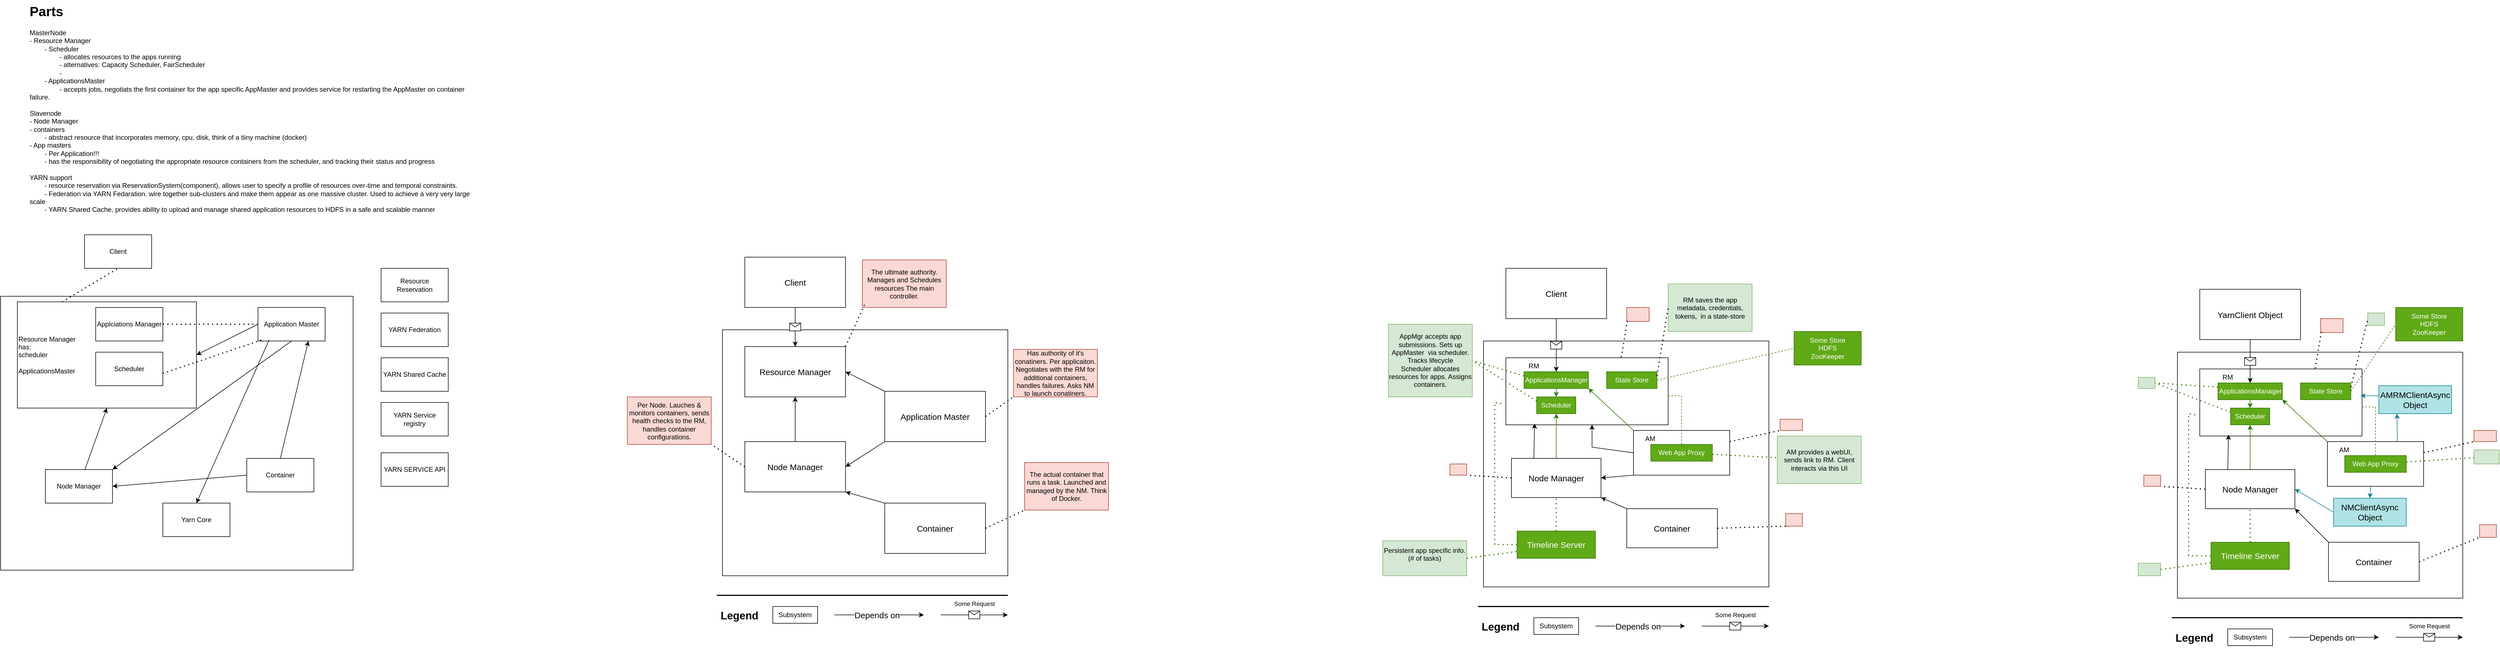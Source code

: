 <mxfile version="28.2.5">
  <diagram name="Page-1" id="G8NYhc_L8yMbjAHVzwG-">
    <mxGraphModel dx="1317" dy="720" grid="1" gridSize="10" guides="1" tooltips="1" connect="1" arrows="1" fold="1" page="1" pageScale="1" pageWidth="850" pageHeight="1100" math="0" shadow="0">
      <root>
        <mxCell id="0" />
        <mxCell id="1" parent="0" />
        <mxCell id="2d2gMoqNS-ZqPiem65WK-15" value="" style="rounded=0;whiteSpace=wrap;html=1;" parent="1" vertex="1">
          <mxGeometry x="20" y="530" width="630" height="490" as="geometry" />
        </mxCell>
        <mxCell id="2d2gMoqNS-ZqPiem65WK-1" value="&lt;h1 style=&quot;margin-top: 0px;&quot;&gt;Parts&lt;/h1&gt;&lt;div&gt;MasterNode&lt;/div&gt;&lt;div&gt;- Resource Manager&lt;/div&gt;&lt;div&gt;&lt;span style=&quot;white-space: pre;&quot;&gt;&#x9;&lt;/span&gt;- Scheduler&lt;br&gt;&lt;/div&gt;&lt;div&gt;&lt;span style=&quot;white-space: pre;&quot;&gt;&#x9;&lt;/span&gt;&lt;span style=&quot;white-space: pre;&quot;&gt;&#x9;&lt;/span&gt;- allocates resources to the apps running&lt;br&gt;&lt;/div&gt;&lt;div&gt;&lt;span style=&quot;white-space: pre;&quot;&gt;&#x9;&lt;/span&gt;&lt;span style=&quot;white-space: pre;&quot;&gt;&#x9;&lt;/span&gt;- alternatives: Capacity Scheduler, FairScheduler&lt;br&gt;&lt;/div&gt;&lt;div&gt;&lt;span style=&quot;white-space: pre;&quot;&gt;&#x9;&lt;/span&gt;&lt;span style=&quot;white-space: pre;&quot;&gt;&#x9;&lt;/span&gt;-&amp;nbsp;&lt;br&gt;&lt;/div&gt;&lt;div&gt;&lt;span style=&quot;white-space: pre;&quot;&gt;&#x9;&lt;/span&gt;- ApplicationsMaster&lt;br&gt;&lt;/div&gt;&lt;div&gt;&lt;span style=&quot;white-space: pre;&quot;&gt;&#x9;&lt;/span&gt;&lt;span style=&quot;white-space: pre;&quot;&gt;&#x9;&lt;/span&gt;- accepts jobs, negotiats the first container for the app specific AppMaster and provides service for restarting the AppMaster on container failure.&lt;br&gt;&lt;/div&gt;&lt;div&gt;&lt;br&gt;&lt;/div&gt;&lt;div&gt;Slavenode&lt;/div&gt;&lt;div&gt;- Node Manager&lt;/div&gt;&lt;div&gt;- containers&lt;/div&gt;&lt;div&gt;&lt;span style=&quot;white-space: pre;&quot;&gt;&#x9;&lt;/span&gt;- abstract resource that incorporates memory, cpu, disk, think of a tiiny machine (docker)&lt;br&gt;&lt;/div&gt;&lt;div&gt;- App masters&lt;/div&gt;&lt;div&gt;&lt;span style=&quot;white-space: pre;&quot;&gt;&#x9;&lt;/span&gt;- Per Application!!!&lt;br&gt;&lt;/div&gt;&lt;div&gt;&lt;span style=&quot;white-space: pre;&quot;&gt;&#x9;&lt;/span&gt;- has the responsibility of negotiating the appropriate resource containers from the scheduler, and tracking their status and progress&lt;br&gt;&lt;/div&gt;&lt;div&gt;&lt;br&gt;&lt;/div&gt;&lt;div&gt;YARN support&lt;/div&gt;&lt;div&gt;&lt;span style=&quot;white-space: pre;&quot;&gt;&#x9;&lt;/span&gt;- resource reservation via ReservationSystem(component), allows user to specify a profile of resources over-time and temporal constraints.&lt;br&gt;&lt;/div&gt;&lt;div&gt;&lt;span style=&quot;white-space: pre;&quot;&gt;&#x9;&lt;/span&gt;- Federation via YARN Fedaration. wire together sub-clusters and make them appear as one massive cluster. Used to achieve a very very large scale&lt;/div&gt;&lt;div&gt;&lt;span style=&quot;white-space: pre;&quot;&gt;&#x9;&lt;/span&gt;- YARN Shared Cache, provides ability to upload and manage shared application resources to HDFS in a safe and scalable manner&lt;br&gt;&lt;/div&gt;" style="text;html=1;whiteSpace=wrap;overflow=hidden;rounded=0;" parent="1" vertex="1">
          <mxGeometry x="70" width="790" height="440" as="geometry" />
        </mxCell>
        <mxCell id="2d2gMoqNS-ZqPiem65WK-2" value="Resource Manager&lt;br&gt;has:&lt;br&gt;scheduler&lt;br&gt;&lt;br&gt;ApplicationsMaster" style="rounded=0;whiteSpace=wrap;html=1;convertToSvg=0;labelPosition=center;verticalLabelPosition=middle;align=left;verticalAlign=middle;" parent="1" vertex="1">
          <mxGeometry x="50" y="540" width="320" height="190" as="geometry" />
        </mxCell>
        <mxCell id="2d2gMoqNS-ZqPiem65WK-3" value="Application Master" style="rounded=0;whiteSpace=wrap;html=1;" parent="1" vertex="1">
          <mxGeometry x="480" y="550" width="120" height="60" as="geometry" />
        </mxCell>
        <mxCell id="2d2gMoqNS-ZqPiem65WK-4" value="Container" style="rounded=0;whiteSpace=wrap;html=1;" parent="1" vertex="1">
          <mxGeometry x="460" y="820" width="120" height="60" as="geometry" />
        </mxCell>
        <mxCell id="2d2gMoqNS-ZqPiem65WK-5" value="Node Manager" style="rounded=0;whiteSpace=wrap;html=1;" parent="1" vertex="1">
          <mxGeometry x="100" y="840" width="120" height="60" as="geometry" />
        </mxCell>
        <mxCell id="2d2gMoqNS-ZqPiem65WK-6" value="" style="endArrow=classic;html=1;rounded=0;entryX=1;entryY=0.5;entryDx=0;entryDy=0;exitX=0;exitY=0.5;exitDx=0;exitDy=0;" parent="1" source="2d2gMoqNS-ZqPiem65WK-3" target="2d2gMoqNS-ZqPiem65WK-2" edge="1">
          <mxGeometry width="50" height="50" relative="1" as="geometry">
            <mxPoint x="270" y="1010" as="sourcePoint" />
            <mxPoint x="320" y="960" as="targetPoint" />
          </mxGeometry>
        </mxCell>
        <mxCell id="2d2gMoqNS-ZqPiem65WK-7" value="" style="endArrow=classic;html=1;rounded=0;exitX=0.5;exitY=0;exitDx=0;exitDy=0;entryX=0.75;entryY=1;entryDx=0;entryDy=0;" parent="1" source="2d2gMoqNS-ZqPiem65WK-4" target="2d2gMoqNS-ZqPiem65WK-3" edge="1">
          <mxGeometry width="50" height="50" relative="1" as="geometry">
            <mxPoint x="530" y="1010" as="sourcePoint" />
            <mxPoint x="530" y="630" as="targetPoint" />
          </mxGeometry>
        </mxCell>
        <mxCell id="2d2gMoqNS-ZqPiem65WK-8" value="" style="endArrow=classic;html=1;rounded=0;entryX=0.5;entryY=1;entryDx=0;entryDy=0;" parent="1" source="2d2gMoqNS-ZqPiem65WK-5" target="2d2gMoqNS-ZqPiem65WK-2" edge="1">
          <mxGeometry width="50" height="50" relative="1" as="geometry">
            <mxPoint x="160" y="1120" as="sourcePoint" />
            <mxPoint x="210" y="1070" as="targetPoint" />
          </mxGeometry>
        </mxCell>
        <mxCell id="2d2gMoqNS-ZqPiem65WK-9" value="" style="endArrow=classic;html=1;rounded=0;entryX=1;entryY=0.5;entryDx=0;entryDy=0;exitX=0;exitY=0.5;exitDx=0;exitDy=0;" parent="1" source="2d2gMoqNS-ZqPiem65WK-4" target="2d2gMoqNS-ZqPiem65WK-5" edge="1">
          <mxGeometry width="50" height="50" relative="1" as="geometry">
            <mxPoint x="560" y="1060" as="sourcePoint" />
            <mxPoint x="610" y="1010" as="targetPoint" />
          </mxGeometry>
        </mxCell>
        <mxCell id="2d2gMoqNS-ZqPiem65WK-10" value="" style="endArrow=classic;html=1;rounded=0;exitX=0.5;exitY=1;exitDx=0;exitDy=0;entryX=1;entryY=0;entryDx=0;entryDy=0;" parent="1" source="2d2gMoqNS-ZqPiem65WK-3" target="2d2gMoqNS-ZqPiem65WK-5" edge="1">
          <mxGeometry width="50" height="50" relative="1" as="geometry">
            <mxPoint x="400" y="1040" as="sourcePoint" />
            <mxPoint x="450" y="990" as="targetPoint" />
          </mxGeometry>
        </mxCell>
        <mxCell id="2d2gMoqNS-ZqPiem65WK-11" value="Client" style="rounded=0;whiteSpace=wrap;html=1;" parent="1" vertex="1">
          <mxGeometry x="170" y="420" width="120" height="60" as="geometry" />
        </mxCell>
        <mxCell id="2d2gMoqNS-ZqPiem65WK-14" value="" style="endArrow=none;dashed=1;html=1;dashPattern=1 3;strokeWidth=2;rounded=0;entryX=0.5;entryY=1;entryDx=0;entryDy=0;exitX=0.25;exitY=0;exitDx=0;exitDy=0;" parent="1" source="2d2gMoqNS-ZqPiem65WK-2" target="2d2gMoqNS-ZqPiem65WK-11" edge="1">
          <mxGeometry width="50" height="50" relative="1" as="geometry">
            <mxPoint x="400" y="550" as="sourcePoint" />
            <mxPoint x="450" y="500" as="targetPoint" />
          </mxGeometry>
        </mxCell>
        <mxCell id="2d2gMoqNS-ZqPiem65WK-17" value="Resource Reservation" style="rounded=0;whiteSpace=wrap;html=1;" parent="1" vertex="1">
          <mxGeometry x="700" y="480" width="120" height="60" as="geometry" />
        </mxCell>
        <mxCell id="2d2gMoqNS-ZqPiem65WK-18" value="YARN Federation" style="rounded=0;whiteSpace=wrap;html=1;" parent="1" vertex="1">
          <mxGeometry x="700" y="560" width="120" height="60" as="geometry" />
        </mxCell>
        <mxCell id="2d2gMoqNS-ZqPiem65WK-19" value="YARN Shared Cache" style="rounded=0;whiteSpace=wrap;html=1;" parent="1" vertex="1">
          <mxGeometry x="700" y="640" width="120" height="60" as="geometry" />
        </mxCell>
        <mxCell id="2d2gMoqNS-ZqPiem65WK-20" value="Applciations Manager" style="rounded=0;whiteSpace=wrap;html=1;" parent="1" vertex="1">
          <mxGeometry x="190" y="550" width="120" height="60" as="geometry" />
        </mxCell>
        <mxCell id="2d2gMoqNS-ZqPiem65WK-21" value="" style="endArrow=none;dashed=1;html=1;dashPattern=1 3;strokeWidth=2;rounded=0;exitX=1;exitY=0.5;exitDx=0;exitDy=0;" parent="1" source="2d2gMoqNS-ZqPiem65WK-20" edge="1">
          <mxGeometry width="50" height="50" relative="1" as="geometry">
            <mxPoint x="380" y="620" as="sourcePoint" />
            <mxPoint x="480" y="580" as="targetPoint" />
          </mxGeometry>
        </mxCell>
        <mxCell id="2d2gMoqNS-ZqPiem65WK-22" value="Scheduler" style="rounded=0;whiteSpace=wrap;html=1;" parent="1" vertex="1">
          <mxGeometry x="190" y="630" width="120" height="60" as="geometry" />
        </mxCell>
        <mxCell id="2d2gMoqNS-ZqPiem65WK-23" value="" style="endArrow=none;dashed=1;html=1;dashPattern=1 3;strokeWidth=2;rounded=0;exitX=0.999;exitY=0.633;exitDx=0;exitDy=0;exitPerimeter=0;entryX=0.06;entryY=0.967;entryDx=0;entryDy=0;entryPerimeter=0;" parent="1" source="2d2gMoqNS-ZqPiem65WK-22" target="2d2gMoqNS-ZqPiem65WK-3" edge="1">
          <mxGeometry width="50" height="50" relative="1" as="geometry">
            <mxPoint x="400" y="680" as="sourcePoint" />
            <mxPoint x="570" y="680" as="targetPoint" />
          </mxGeometry>
        </mxCell>
        <mxCell id="2d2gMoqNS-ZqPiem65WK-24" value="Yarn Core" style="rounded=0;whiteSpace=wrap;html=1;" parent="1" vertex="1">
          <mxGeometry x="310" y="900" width="120" height="60" as="geometry" />
        </mxCell>
        <mxCell id="2d2gMoqNS-ZqPiem65WK-25" value="" style="endArrow=classic;html=1;rounded=0;exitX=0.166;exitY=0.967;exitDx=0;exitDy=0;exitPerimeter=0;entryX=0.5;entryY=0;entryDx=0;entryDy=0;" parent="1" source="2d2gMoqNS-ZqPiem65WK-3" target="2d2gMoqNS-ZqPiem65WK-24" edge="1">
          <mxGeometry width="50" height="50" relative="1" as="geometry">
            <mxPoint x="480" y="660" as="sourcePoint" />
            <mxPoint x="450" y="790" as="targetPoint" />
          </mxGeometry>
        </mxCell>
        <mxCell id="2d2gMoqNS-ZqPiem65WK-26" value="YARN Service registry" style="rounded=0;whiteSpace=wrap;html=1;" parent="1" vertex="1">
          <mxGeometry x="700" y="720" width="120" height="60" as="geometry" />
        </mxCell>
        <mxCell id="2d2gMoqNS-ZqPiem65WK-27" value="YARN SERVICE API" style="rounded=0;whiteSpace=wrap;html=1;" parent="1" vertex="1">
          <mxGeometry x="700" y="810" width="120" height="60" as="geometry" />
        </mxCell>
        <mxCell id="roeTtBz35SPDsCf-vEHS-1" value="" style="rounded=0;whiteSpace=wrap;html=1;" parent="1" vertex="1">
          <mxGeometry x="1310" y="590" width="510" height="440" as="geometry" />
        </mxCell>
        <mxCell id="roeTtBz35SPDsCf-vEHS-2" value="&lt;font style=&quot;font-size: 15px;&quot;&gt;Resource Manager&lt;/font&gt;" style="rounded=0;whiteSpace=wrap;html=1;" parent="1" vertex="1">
          <mxGeometry x="1350" y="620" width="180" height="90" as="geometry" />
        </mxCell>
        <mxCell id="roeTtBz35SPDsCf-vEHS-3" value="&lt;span style=&quot;font-size: 15px;&quot;&gt;Application Master&lt;/span&gt;" style="rounded=0;whiteSpace=wrap;html=1;" parent="1" vertex="1">
          <mxGeometry x="1600" y="700" width="180" height="90" as="geometry" />
        </mxCell>
        <mxCell id="roeTtBz35SPDsCf-vEHS-4" value="&lt;font style=&quot;font-size: 15px;&quot;&gt;Node Manager&lt;/font&gt;" style="rounded=0;whiteSpace=wrap;html=1;" parent="1" vertex="1">
          <mxGeometry x="1350" y="790" width="180" height="90" as="geometry" />
        </mxCell>
        <mxCell id="roeTtBz35SPDsCf-vEHS-5" value="" style="endArrow=classic;html=1;rounded=0;entryX=0.5;entryY=1;entryDx=0;entryDy=0;exitX=0.5;exitY=0;exitDx=0;exitDy=0;" parent="1" source="roeTtBz35SPDsCf-vEHS-4" target="roeTtBz35SPDsCf-vEHS-2" edge="1">
          <mxGeometry width="50" height="50" relative="1" as="geometry">
            <mxPoint x="1510" y="760" as="sourcePoint" />
            <mxPoint x="1560" y="710" as="targetPoint" />
          </mxGeometry>
        </mxCell>
        <mxCell id="roeTtBz35SPDsCf-vEHS-7" value="" style="endArrow=classic;html=1;rounded=0;entryX=1;entryY=0.5;entryDx=0;entryDy=0;exitX=0;exitY=0;exitDx=0;exitDy=0;" parent="1" source="roeTtBz35SPDsCf-vEHS-3" target="roeTtBz35SPDsCf-vEHS-2" edge="1">
          <mxGeometry width="50" height="50" relative="1" as="geometry">
            <mxPoint x="1570" y="800" as="sourcePoint" />
            <mxPoint x="1620" y="750" as="targetPoint" />
          </mxGeometry>
        </mxCell>
        <mxCell id="roeTtBz35SPDsCf-vEHS-8" value="" style="endArrow=classic;html=1;rounded=0;entryX=1;entryY=0.5;entryDx=0;entryDy=0;exitX=0;exitY=1;exitDx=0;exitDy=0;" parent="1" source="roeTtBz35SPDsCf-vEHS-3" target="roeTtBz35SPDsCf-vEHS-4" edge="1">
          <mxGeometry width="50" height="50" relative="1" as="geometry">
            <mxPoint x="1600" y="870" as="sourcePoint" />
            <mxPoint x="1650" y="820" as="targetPoint" />
          </mxGeometry>
        </mxCell>
        <mxCell id="roeTtBz35SPDsCf-vEHS-9" value="&lt;font style=&quot;font-size: 15px;&quot;&gt;Container&lt;/font&gt;" style="rounded=0;whiteSpace=wrap;html=1;" parent="1" vertex="1">
          <mxGeometry x="1600" y="900" width="180" height="90" as="geometry" />
        </mxCell>
        <mxCell id="roeTtBz35SPDsCf-vEHS-10" value="" style="endArrow=classic;html=1;rounded=0;entryX=1;entryY=1;entryDx=0;entryDy=0;exitX=0;exitY=0;exitDx=0;exitDy=0;" parent="1" source="roeTtBz35SPDsCf-vEHS-9" target="roeTtBz35SPDsCf-vEHS-4" edge="1">
          <mxGeometry width="50" height="50" relative="1" as="geometry">
            <mxPoint x="1540" y="1010" as="sourcePoint" />
            <mxPoint x="1590" y="960" as="targetPoint" />
          </mxGeometry>
        </mxCell>
        <mxCell id="s7-J1qARUTeS9T5cuUp7-2" value="&lt;span style=&quot;font-size: 15px;&quot;&gt;Client&lt;/span&gt;" style="rounded=0;whiteSpace=wrap;html=1;" vertex="1" parent="1">
          <mxGeometry x="1350" y="460" width="180" height="90" as="geometry" />
        </mxCell>
        <mxCell id="s7-J1qARUTeS9T5cuUp7-3" value="" style="endArrow=classic;html=1;rounded=0;exitX=0.5;exitY=1;exitDx=0;exitDy=0;" edge="1" parent="1" source="s7-J1qARUTeS9T5cuUp7-2" target="roeTtBz35SPDsCf-vEHS-2">
          <mxGeometry relative="1" as="geometry">
            <mxPoint x="1400" y="580" as="sourcePoint" />
            <mxPoint x="1500" y="580" as="targetPoint" />
          </mxGeometry>
        </mxCell>
        <mxCell id="s7-J1qARUTeS9T5cuUp7-4" value="" style="shape=message;html=1;outlineConnect=0;" vertex="1" parent="s7-J1qARUTeS9T5cuUp7-3">
          <mxGeometry width="20" height="14" relative="1" as="geometry">
            <mxPoint x="-10" y="-7" as="offset" />
          </mxGeometry>
        </mxCell>
        <mxCell id="s7-J1qARUTeS9T5cuUp7-5" value="The ultimate authority. Manages and Schedules resources The main controller." style="html=1;whiteSpace=wrap;fillColor=#fad9d5;strokeColor=#ae4132;" vertex="1" parent="1">
          <mxGeometry x="1560" y="465" width="150" height="85" as="geometry" />
        </mxCell>
        <mxCell id="s7-J1qARUTeS9T5cuUp7-6" value="" style="endArrow=none;dashed=1;html=1;dashPattern=1 3;strokeWidth=2;rounded=0;exitX=1;exitY=0;exitDx=0;exitDy=0;entryX=0.036;entryY=0.903;entryDx=0;entryDy=0;entryPerimeter=0;" edge="1" parent="1" source="roeTtBz35SPDsCf-vEHS-2" target="s7-J1qARUTeS9T5cuUp7-5">
          <mxGeometry width="50" height="50" relative="1" as="geometry">
            <mxPoint x="1580" y="660" as="sourcePoint" />
            <mxPoint x="1630" y="610" as="targetPoint" />
          </mxGeometry>
        </mxCell>
        <mxCell id="s7-J1qARUTeS9T5cuUp7-7" value="Has authority of it&#39;s conatiners. Per applicaiton. Negotiates with the RM for additional containers, handles failures. Asks NM to launch conatiners." style="html=1;whiteSpace=wrap;fillColor=#fad9d5;strokeColor=#ae4132;" vertex="1" parent="1">
          <mxGeometry x="1830" y="625" width="150" height="85" as="geometry" />
        </mxCell>
        <mxCell id="s7-J1qARUTeS9T5cuUp7-8" value="" style="endArrow=none;dashed=1;html=1;dashPattern=1 3;strokeWidth=2;rounded=0;exitX=1;exitY=0.5;exitDx=0;exitDy=0;entryX=0;entryY=1;entryDx=0;entryDy=0;" edge="1" parent="1" source="roeTtBz35SPDsCf-vEHS-3" target="s7-J1qARUTeS9T5cuUp7-7">
          <mxGeometry width="50" height="50" relative="1" as="geometry">
            <mxPoint x="1850" y="790" as="sourcePoint" />
            <mxPoint x="1900" y="740" as="targetPoint" />
          </mxGeometry>
        </mxCell>
        <mxCell id="s7-J1qARUTeS9T5cuUp7-9" value="Per Node. Lauches &amp;amp; monitors containers, sends health checks to the RM, handles container configurations." style="html=1;whiteSpace=wrap;fillColor=#fad9d5;strokeColor=#ae4132;" vertex="1" parent="1">
          <mxGeometry x="1140" y="710" width="150" height="85" as="geometry" />
        </mxCell>
        <mxCell id="s7-J1qARUTeS9T5cuUp7-10" value="" style="endArrow=none;dashed=1;html=1;dashPattern=1 3;strokeWidth=2;rounded=0;entryX=1;entryY=1;entryDx=0;entryDy=0;exitX=0;exitY=0.5;exitDx=0;exitDy=0;" edge="1" parent="1" source="roeTtBz35SPDsCf-vEHS-4" target="s7-J1qARUTeS9T5cuUp7-9">
          <mxGeometry width="50" height="50" relative="1" as="geometry">
            <mxPoint x="1240" y="860" as="sourcePoint" />
            <mxPoint x="1290" y="810" as="targetPoint" />
          </mxGeometry>
        </mxCell>
        <mxCell id="s7-J1qARUTeS9T5cuUp7-11" value="The actual container that runs a task. Launched and managed by the NM. Think of Docker." style="html=1;whiteSpace=wrap;fillColor=#fad9d5;strokeColor=#ae4132;" vertex="1" parent="1">
          <mxGeometry x="1850" y="827.5" width="150" height="85" as="geometry" />
        </mxCell>
        <mxCell id="s7-J1qARUTeS9T5cuUp7-12" value="" style="endArrow=none;dashed=1;html=1;dashPattern=1 3;strokeWidth=2;rounded=0;exitX=1;exitY=0.5;exitDx=0;exitDy=0;entryX=0;entryY=1;entryDx=0;entryDy=0;" edge="1" parent="1" source="roeTtBz35SPDsCf-vEHS-9" target="s7-J1qARUTeS9T5cuUp7-11">
          <mxGeometry width="50" height="50" relative="1" as="geometry">
            <mxPoint x="1800" y="1000" as="sourcePoint" />
            <mxPoint x="1850" y="950" as="targetPoint" />
          </mxGeometry>
        </mxCell>
        <mxCell id="s7-J1qARUTeS9T5cuUp7-15" value="" style="line;strokeWidth=2;html=1;" vertex="1" parent="1">
          <mxGeometry x="1300" y="1060" width="520" height="10" as="geometry" />
        </mxCell>
        <mxCell id="s7-J1qARUTeS9T5cuUp7-16" value="&lt;font style=&quot;font-size: 19px;&quot;&gt;Legend&lt;/font&gt;" style="text;strokeColor=none;fillColor=none;html=1;fontSize=24;fontStyle=1;verticalAlign=middle;align=center;" vertex="1" parent="1">
          <mxGeometry x="1290" y="1080" width="100" height="40" as="geometry" />
        </mxCell>
        <mxCell id="s7-J1qARUTeS9T5cuUp7-17" value="Subsystem" style="rounded=0;whiteSpace=wrap;html=1;" vertex="1" parent="1">
          <mxGeometry x="1400" y="1085" width="80" height="30" as="geometry" />
        </mxCell>
        <mxCell id="s7-J1qARUTeS9T5cuUp7-18" value="" style="endArrow=classic;html=1;rounded=0;" edge="1" parent="1">
          <mxGeometry width="50" height="50" relative="1" as="geometry">
            <mxPoint x="1510" y="1100" as="sourcePoint" />
            <mxPoint x="1670" y="1100" as="targetPoint" />
          </mxGeometry>
        </mxCell>
        <mxCell id="s7-J1qARUTeS9T5cuUp7-19" value="&lt;font style=&quot;font-size: 15px;&quot;&gt;Depends on&lt;/font&gt;" style="edgeLabel;html=1;align=center;verticalAlign=middle;resizable=0;points=[];" vertex="1" connectable="0" parent="s7-J1qARUTeS9T5cuUp7-18">
          <mxGeometry x="-0.048" relative="1" as="geometry">
            <mxPoint as="offset" />
          </mxGeometry>
        </mxCell>
        <mxCell id="s7-J1qARUTeS9T5cuUp7-20" value="" style="endArrow=classic;html=1;rounded=0;" edge="1" parent="1">
          <mxGeometry relative="1" as="geometry">
            <mxPoint x="1700" y="1100" as="sourcePoint" />
            <mxPoint x="1820" y="1100" as="targetPoint" />
          </mxGeometry>
        </mxCell>
        <mxCell id="s7-J1qARUTeS9T5cuUp7-21" value="" style="shape=message;html=1;outlineConnect=0;" vertex="1" parent="s7-J1qARUTeS9T5cuUp7-20">
          <mxGeometry width="20" height="14" relative="1" as="geometry">
            <mxPoint x="-10" y="-7" as="offset" />
          </mxGeometry>
        </mxCell>
        <mxCell id="s7-J1qARUTeS9T5cuUp7-23" value="Some Request" style="edgeLabel;html=1;align=center;verticalAlign=middle;resizable=0;points=[];" vertex="1" connectable="0" parent="s7-J1qARUTeS9T5cuUp7-20">
          <mxGeometry x="-0.516" y="1" relative="1" as="geometry">
            <mxPoint x="31" y="-19" as="offset" />
          </mxGeometry>
        </mxCell>
        <mxCell id="s7-J1qARUTeS9T5cuUp7-54" value="" style="rounded=0;whiteSpace=wrap;html=1;" vertex="1" parent="1">
          <mxGeometry x="2670" y="610" width="510" height="440" as="geometry" />
        </mxCell>
        <mxCell id="s7-J1qARUTeS9T5cuUp7-55" value="" style="rounded=0;whiteSpace=wrap;html=1;" vertex="1" parent="1">
          <mxGeometry x="2710" y="640" width="290" height="120" as="geometry" />
        </mxCell>
        <mxCell id="s7-J1qARUTeS9T5cuUp7-56" value="" style="rounded=0;whiteSpace=wrap;html=1;" vertex="1" parent="1">
          <mxGeometry x="2938" y="770" width="172" height="80" as="geometry" />
        </mxCell>
        <mxCell id="s7-J1qARUTeS9T5cuUp7-57" value="&lt;font style=&quot;font-size: 15px;&quot;&gt;Node Manager&lt;/font&gt;" style="rounded=0;whiteSpace=wrap;html=1;" vertex="1" parent="1">
          <mxGeometry x="2720" y="820" width="160" height="70" as="geometry" />
        </mxCell>
        <mxCell id="s7-J1qARUTeS9T5cuUp7-58" value="" style="endArrow=classic;html=1;rounded=0;entryX=0.5;entryY=1;entryDx=0;entryDy=0;exitX=0.5;exitY=0;exitDx=0;exitDy=0;fillColor=#60a917;strokeColor=#2D7600;" edge="1" parent="1" source="s7-J1qARUTeS9T5cuUp7-57" target="s7-J1qARUTeS9T5cuUp7-82">
          <mxGeometry width="50" height="50" relative="1" as="geometry">
            <mxPoint x="2870" y="780" as="sourcePoint" />
            <mxPoint x="2920" y="730" as="targetPoint" />
          </mxGeometry>
        </mxCell>
        <mxCell id="s7-J1qARUTeS9T5cuUp7-59" value="" style="endArrow=classic;html=1;rounded=0;entryX=1;entryY=1;entryDx=0;entryDy=0;exitX=0;exitY=0;exitDx=0;exitDy=0;fillColor=#60a917;strokeColor=#2D7600;" edge="1" parent="1" source="s7-J1qARUTeS9T5cuUp7-56" target="s7-J1qARUTeS9T5cuUp7-83">
          <mxGeometry width="50" height="50" relative="1" as="geometry">
            <mxPoint x="2930" y="820" as="sourcePoint" />
            <mxPoint x="2980" y="770" as="targetPoint" />
            <Array as="points" />
          </mxGeometry>
        </mxCell>
        <mxCell id="s7-J1qARUTeS9T5cuUp7-60" value="" style="endArrow=classic;html=1;rounded=0;entryX=1;entryY=0.5;entryDx=0;entryDy=0;exitX=0;exitY=1;exitDx=0;exitDy=0;" edge="1" parent="1" source="s7-J1qARUTeS9T5cuUp7-56" target="s7-J1qARUTeS9T5cuUp7-57">
          <mxGeometry width="50" height="50" relative="1" as="geometry">
            <mxPoint x="2960" y="890" as="sourcePoint" />
            <mxPoint x="3010" y="840" as="targetPoint" />
          </mxGeometry>
        </mxCell>
        <mxCell id="s7-J1qARUTeS9T5cuUp7-61" value="&lt;font style=&quot;font-size: 15px;&quot;&gt;Container&lt;/font&gt;" style="rounded=0;whiteSpace=wrap;html=1;" vertex="1" parent="1">
          <mxGeometry x="2926" y="910" width="162" height="70" as="geometry" />
        </mxCell>
        <mxCell id="s7-J1qARUTeS9T5cuUp7-62" value="" style="endArrow=classic;html=1;rounded=0;entryX=1;entryY=1;entryDx=0;entryDy=0;exitX=0;exitY=0;exitDx=0;exitDy=0;" edge="1" parent="1" source="s7-J1qARUTeS9T5cuUp7-61" target="s7-J1qARUTeS9T5cuUp7-57">
          <mxGeometry width="50" height="50" relative="1" as="geometry">
            <mxPoint x="2900" y="1030" as="sourcePoint" />
            <mxPoint x="2950" y="980" as="targetPoint" />
          </mxGeometry>
        </mxCell>
        <mxCell id="s7-J1qARUTeS9T5cuUp7-63" value="&lt;span style=&quot;font-size: 15px;&quot;&gt;Client&lt;/span&gt;" style="rounded=0;whiteSpace=wrap;html=1;" vertex="1" parent="1">
          <mxGeometry x="2710" y="480" width="180" height="90" as="geometry" />
        </mxCell>
        <mxCell id="s7-J1qARUTeS9T5cuUp7-64" value="" style="endArrow=classic;html=1;rounded=0;exitX=0.5;exitY=1;exitDx=0;exitDy=0;" edge="1" parent="1" source="s7-J1qARUTeS9T5cuUp7-63" target="s7-J1qARUTeS9T5cuUp7-83">
          <mxGeometry relative="1" as="geometry">
            <mxPoint x="2760" y="600" as="sourcePoint" />
            <mxPoint x="2860" y="600" as="targetPoint" />
          </mxGeometry>
        </mxCell>
        <mxCell id="s7-J1qARUTeS9T5cuUp7-65" value="" style="shape=message;html=1;outlineConnect=0;" vertex="1" parent="s7-J1qARUTeS9T5cuUp7-64">
          <mxGeometry width="20" height="14" relative="1" as="geometry">
            <mxPoint x="-10" y="-7" as="offset" />
          </mxGeometry>
        </mxCell>
        <mxCell id="s7-J1qARUTeS9T5cuUp7-66" value="" style="html=1;whiteSpace=wrap;fillColor=#fad9d5;strokeColor=#ae4132;" vertex="1" parent="1">
          <mxGeometry x="2926" y="550" width="40" height="25" as="geometry" />
        </mxCell>
        <mxCell id="s7-J1qARUTeS9T5cuUp7-67" value="" style="endArrow=none;dashed=1;html=1;dashPattern=1 3;strokeWidth=2;rounded=0;exitX=0.711;exitY=-0.008;exitDx=0;exitDy=0;entryX=0.036;entryY=0.903;entryDx=0;entryDy=0;entryPerimeter=0;exitPerimeter=0;" edge="1" parent="1" source="s7-J1qARUTeS9T5cuUp7-55" target="s7-J1qARUTeS9T5cuUp7-66">
          <mxGeometry width="50" height="50" relative="1" as="geometry">
            <mxPoint x="2940" y="680" as="sourcePoint" />
            <mxPoint x="2990" y="630" as="targetPoint" />
          </mxGeometry>
        </mxCell>
        <mxCell id="s7-J1qARUTeS9T5cuUp7-68" value="" style="html=1;whiteSpace=wrap;fillColor=#fad9d5;strokeColor=#ae4132;" vertex="1" parent="1">
          <mxGeometry x="3200" y="750" width="40" height="20" as="geometry" />
        </mxCell>
        <mxCell id="s7-J1qARUTeS9T5cuUp7-69" value="" style="endArrow=none;dashed=1;html=1;dashPattern=1 3;strokeWidth=2;rounded=0;exitX=1;exitY=0.25;exitDx=0;exitDy=0;entryX=0;entryY=1;entryDx=0;entryDy=0;" edge="1" parent="1" source="s7-J1qARUTeS9T5cuUp7-56" target="s7-J1qARUTeS9T5cuUp7-68">
          <mxGeometry width="50" height="50" relative="1" as="geometry">
            <mxPoint x="3210" y="810" as="sourcePoint" />
            <mxPoint x="3260" y="760" as="targetPoint" />
          </mxGeometry>
        </mxCell>
        <mxCell id="s7-J1qARUTeS9T5cuUp7-70" value="" style="html=1;whiteSpace=wrap;fillColor=#fad9d5;strokeColor=#ae4132;" vertex="1" parent="1">
          <mxGeometry x="2610" y="830" width="30" height="20" as="geometry" />
        </mxCell>
        <mxCell id="s7-J1qARUTeS9T5cuUp7-71" value="" style="endArrow=none;dashed=1;html=1;dashPattern=1 3;strokeWidth=2;rounded=0;entryX=1;entryY=1;entryDx=0;entryDy=0;exitX=0;exitY=0.5;exitDx=0;exitDy=0;" edge="1" parent="1" source="s7-J1qARUTeS9T5cuUp7-57" target="s7-J1qARUTeS9T5cuUp7-70">
          <mxGeometry width="50" height="50" relative="1" as="geometry">
            <mxPoint x="2600" y="880" as="sourcePoint" />
            <mxPoint x="2650" y="830" as="targetPoint" />
          </mxGeometry>
        </mxCell>
        <mxCell id="s7-J1qARUTeS9T5cuUp7-72" value="" style="html=1;whiteSpace=wrap;fillColor=#fad9d5;strokeColor=#ae4132;" vertex="1" parent="1">
          <mxGeometry x="3210" y="918.75" width="30" height="22.5" as="geometry" />
        </mxCell>
        <mxCell id="s7-J1qARUTeS9T5cuUp7-73" value="" style="endArrow=none;dashed=1;html=1;dashPattern=1 3;strokeWidth=2;rounded=0;exitX=1;exitY=0.5;exitDx=0;exitDy=0;entryX=0;entryY=1;entryDx=0;entryDy=0;" edge="1" parent="1" source="s7-J1qARUTeS9T5cuUp7-61" target="s7-J1qARUTeS9T5cuUp7-72">
          <mxGeometry width="50" height="50" relative="1" as="geometry">
            <mxPoint x="3160" y="1020" as="sourcePoint" />
            <mxPoint x="3210" y="970" as="targetPoint" />
          </mxGeometry>
        </mxCell>
        <mxCell id="s7-J1qARUTeS9T5cuUp7-74" value="" style="line;strokeWidth=2;html=1;" vertex="1" parent="1">
          <mxGeometry x="2660" y="1080" width="520" height="10" as="geometry" />
        </mxCell>
        <mxCell id="s7-J1qARUTeS9T5cuUp7-75" value="&lt;font style=&quot;font-size: 19px;&quot;&gt;Legend&lt;/font&gt;" style="text;strokeColor=none;fillColor=none;html=1;fontSize=24;fontStyle=1;verticalAlign=middle;align=center;" vertex="1" parent="1">
          <mxGeometry x="2650" y="1100" width="100" height="40" as="geometry" />
        </mxCell>
        <mxCell id="s7-J1qARUTeS9T5cuUp7-76" value="Subsystem" style="rounded=0;whiteSpace=wrap;html=1;" vertex="1" parent="1">
          <mxGeometry x="2760" y="1105" width="80" height="30" as="geometry" />
        </mxCell>
        <mxCell id="s7-J1qARUTeS9T5cuUp7-77" value="" style="endArrow=classic;html=1;rounded=0;" edge="1" parent="1">
          <mxGeometry width="50" height="50" relative="1" as="geometry">
            <mxPoint x="2870" y="1120" as="sourcePoint" />
            <mxPoint x="3030" y="1120" as="targetPoint" />
          </mxGeometry>
        </mxCell>
        <mxCell id="s7-J1qARUTeS9T5cuUp7-78" value="&lt;font style=&quot;font-size: 15px;&quot;&gt;Depends on&lt;/font&gt;" style="edgeLabel;html=1;align=center;verticalAlign=middle;resizable=0;points=[];" vertex="1" connectable="0" parent="s7-J1qARUTeS9T5cuUp7-77">
          <mxGeometry x="-0.048" relative="1" as="geometry">
            <mxPoint as="offset" />
          </mxGeometry>
        </mxCell>
        <mxCell id="s7-J1qARUTeS9T5cuUp7-79" value="" style="endArrow=classic;html=1;rounded=0;" edge="1" parent="1">
          <mxGeometry relative="1" as="geometry">
            <mxPoint x="3060" y="1120" as="sourcePoint" />
            <mxPoint x="3180" y="1120" as="targetPoint" />
          </mxGeometry>
        </mxCell>
        <mxCell id="s7-J1qARUTeS9T5cuUp7-80" value="" style="shape=message;html=1;outlineConnect=0;" vertex="1" parent="s7-J1qARUTeS9T5cuUp7-79">
          <mxGeometry width="20" height="14" relative="1" as="geometry">
            <mxPoint x="-10" y="-7" as="offset" />
          </mxGeometry>
        </mxCell>
        <mxCell id="s7-J1qARUTeS9T5cuUp7-81" value="Some Request" style="edgeLabel;html=1;align=center;verticalAlign=middle;resizable=0;points=[];" vertex="1" connectable="0" parent="s7-J1qARUTeS9T5cuUp7-79">
          <mxGeometry x="-0.516" y="1" relative="1" as="geometry">
            <mxPoint x="31" y="-19" as="offset" />
          </mxGeometry>
        </mxCell>
        <mxCell id="s7-J1qARUTeS9T5cuUp7-82" value="Scheduler" style="rounded=0;whiteSpace=wrap;html=1;fillColor=#60a917;fontColor=#ffffff;strokeColor=#2D7600;" vertex="1" parent="1">
          <mxGeometry x="2765" y="710" width="70" height="30" as="geometry" />
        </mxCell>
        <mxCell id="s7-J1qARUTeS9T5cuUp7-83" value="ApplicationsManager" style="rounded=0;whiteSpace=wrap;html=1;fillColor=#60a917;fontColor=#ffffff;strokeColor=#2D7600;" vertex="1" parent="1">
          <mxGeometry x="2742.5" y="665" width="115" height="30" as="geometry" />
        </mxCell>
        <mxCell id="s7-J1qARUTeS9T5cuUp7-86" value="AppMgr accepts app submissions. Sets up AppMaster&amp;nbsp; via scheduler. Tracks lifecycle&lt;div&gt;Scheduler allocates resources for apps. Assigns containers.&lt;/div&gt;" style="html=1;whiteSpace=wrap;fillColor=#d5e8d4;strokeColor=#82b366;" vertex="1" parent="1">
          <mxGeometry x="2500" y="580" width="150" height="130" as="geometry" />
        </mxCell>
        <mxCell id="s7-J1qARUTeS9T5cuUp7-87" value="" style="endArrow=none;dashed=1;html=1;dashPattern=1 3;strokeWidth=2;rounded=0;entryX=1;entryY=0.5;entryDx=0;entryDy=0;exitX=0;exitY=0.25;exitDx=0;exitDy=0;fillColor=#60a917;strokeColor=#2D7600;" edge="1" parent="1" source="s7-J1qARUTeS9T5cuUp7-83" target="s7-J1qARUTeS9T5cuUp7-86">
          <mxGeometry width="50" height="50" relative="1" as="geometry">
            <mxPoint x="2650" y="710" as="sourcePoint" />
            <mxPoint x="2700" y="660" as="targetPoint" />
          </mxGeometry>
        </mxCell>
        <mxCell id="s7-J1qARUTeS9T5cuUp7-88" value="" style="endArrow=none;dashed=1;html=1;dashPattern=1 3;strokeWidth=2;rounded=0;entryX=1;entryY=0.5;entryDx=0;entryDy=0;exitX=0;exitY=0.25;exitDx=0;exitDy=0;fillColor=#60a917;strokeColor=#2D7600;" edge="1" parent="1" source="s7-J1qARUTeS9T5cuUp7-82" target="s7-J1qARUTeS9T5cuUp7-86">
          <mxGeometry width="50" height="50" relative="1" as="geometry">
            <mxPoint x="2763" y="755" as="sourcePoint" />
            <mxPoint x="2670" y="710" as="targetPoint" />
          </mxGeometry>
        </mxCell>
        <mxCell id="s7-J1qARUTeS9T5cuUp7-89" value="&lt;font&gt;State Store&lt;/font&gt;" style="rounded=0;whiteSpace=wrap;html=1;fillColor=#60a917;fontColor=#ffffff;strokeColor=#2D7600;" vertex="1" parent="1">
          <mxGeometry x="2890" y="665" width="90" height="30" as="geometry" />
        </mxCell>
        <mxCell id="s7-J1qARUTeS9T5cuUp7-90" value="RM saves the app metadata, credentials, tokens,&amp;nbsp; in a state-store" style="html=1;whiteSpace=wrap;fillColor=#d5e8d4;strokeColor=#82b366;" vertex="1" parent="1">
          <mxGeometry x="3000" y="508" width="150" height="85" as="geometry" />
        </mxCell>
        <mxCell id="s7-J1qARUTeS9T5cuUp7-92" value="" style="endArrow=none;dashed=1;html=1;dashPattern=1 3;strokeWidth=2;rounded=0;exitX=1;exitY=0.25;exitDx=0;exitDy=0;entryX=0;entryY=0.5;entryDx=0;entryDy=0;" edge="1" parent="1" source="s7-J1qARUTeS9T5cuUp7-89" target="s7-J1qARUTeS9T5cuUp7-90">
          <mxGeometry width="50" height="50" relative="1" as="geometry">
            <mxPoint x="3100" y="668" as="sourcePoint" />
            <mxPoint x="3135" y="590" as="targetPoint" />
          </mxGeometry>
        </mxCell>
        <mxCell id="s7-J1qARUTeS9T5cuUp7-95" value="RM" style="text;html=1;align=center;verticalAlign=middle;whiteSpace=wrap;rounded=0;" vertex="1" parent="1">
          <mxGeometry x="2730" y="640" width="60" height="30" as="geometry" />
        </mxCell>
        <mxCell id="s7-J1qARUTeS9T5cuUp7-96" value="Some Store&lt;div&gt;HDFS&lt;/div&gt;&lt;div&gt;ZooKeeper&lt;/div&gt;" style="rounded=0;whiteSpace=wrap;html=1;fillColor=#60a917;fontColor=#ffffff;strokeColor=#2D7600;" vertex="1" parent="1">
          <mxGeometry x="3225" y="593" width="120" height="60" as="geometry" />
        </mxCell>
        <mxCell id="s7-J1qARUTeS9T5cuUp7-98" value="&lt;font&gt;Web App Proxy&lt;/font&gt;" style="rounded=0;whiteSpace=wrap;html=1;fillColor=#60a917;fontColor=#ffffff;strokeColor=#2D7600;" vertex="1" parent="1">
          <mxGeometry x="2969" y="795" width="110" height="30" as="geometry" />
        </mxCell>
        <mxCell id="s7-J1qARUTeS9T5cuUp7-99" value="AM" style="text;html=1;align=center;verticalAlign=middle;whiteSpace=wrap;rounded=0;" vertex="1" parent="1">
          <mxGeometry x="2938" y="770" width="60" height="30" as="geometry" />
        </mxCell>
        <mxCell id="s7-J1qARUTeS9T5cuUp7-100" value="AM provides a webUI, sends link to RM. Client interacts via this UI" style="html=1;whiteSpace=wrap;fillColor=#d5e8d4;strokeColor=#82b366;" vertex="1" parent="1">
          <mxGeometry x="3195" y="780" width="150" height="85" as="geometry" />
        </mxCell>
        <mxCell id="s7-J1qARUTeS9T5cuUp7-101" value="" style="endArrow=none;html=1;rounded=0;exitX=0.999;exitY=0.566;exitDx=0;exitDy=0;exitPerimeter=0;entryX=0.5;entryY=0;entryDx=0;entryDy=0;dashed=1;endFill=0;fillColor=#60a917;strokeColor=#2D7600;" edge="1" parent="1" source="s7-J1qARUTeS9T5cuUp7-55" target="s7-J1qARUTeS9T5cuUp7-98">
          <mxGeometry width="50" height="50" relative="1" as="geometry">
            <mxPoint x="3060" y="760" as="sourcePoint" />
            <mxPoint x="3110" y="710" as="targetPoint" />
            <Array as="points">
              <mxPoint x="3024" y="708" />
            </Array>
          </mxGeometry>
        </mxCell>
        <mxCell id="s7-J1qARUTeS9T5cuUp7-102" value="" style="endArrow=none;dashed=1;html=1;dashPattern=1 3;strokeWidth=2;rounded=0;fillColor=#60a917;strokeColor=#2D7600;" edge="1" parent="1" source="s7-J1qARUTeS9T5cuUp7-98" target="s7-J1qARUTeS9T5cuUp7-100">
          <mxGeometry width="50" height="50" relative="1" as="geometry">
            <mxPoint x="3150" y="900" as="sourcePoint" />
            <mxPoint x="3190" y="830" as="targetPoint" />
          </mxGeometry>
        </mxCell>
        <mxCell id="s7-J1qARUTeS9T5cuUp7-103" value="" style="endArrow=classic;html=1;rounded=0;exitX=0.5;exitY=1;exitDx=0;exitDy=0;entryX=0.5;entryY=0;entryDx=0;entryDy=0;fillColor=#60a917;strokeColor=#2D7600;" edge="1" parent="1" source="s7-J1qARUTeS9T5cuUp7-83" target="s7-J1qARUTeS9T5cuUp7-82">
          <mxGeometry width="50" height="50" relative="1" as="geometry">
            <mxPoint x="2870" y="770" as="sourcePoint" />
            <mxPoint x="2920" y="720" as="targetPoint" />
          </mxGeometry>
        </mxCell>
        <mxCell id="s7-J1qARUTeS9T5cuUp7-104" value="" style="endArrow=none;dashed=1;html=1;rounded=0;exitX=1;exitY=0.5;exitDx=0;exitDy=0;entryX=0;entryY=0.5;entryDx=0;entryDy=0;fillColor=#60a917;strokeColor=#2D7600;" edge="1" parent="1" source="s7-J1qARUTeS9T5cuUp7-89" target="s7-J1qARUTeS9T5cuUp7-96">
          <mxGeometry width="50" height="50" relative="1" as="geometry">
            <mxPoint x="3100" y="700" as="sourcePoint" />
            <mxPoint x="3150" y="650" as="targetPoint" />
          </mxGeometry>
        </mxCell>
        <mxCell id="s7-J1qARUTeS9T5cuUp7-105" value="&lt;span style=&quot;font-size: 15px;&quot;&gt;Timeline Server&lt;/span&gt;" style="rounded=0;whiteSpace=wrap;html=1;fillColor=#60a917;fontColor=#ffffff;strokeColor=#2D7600;" vertex="1" parent="1">
          <mxGeometry x="2730" y="950" width="140" height="48.75" as="geometry" />
        </mxCell>
        <mxCell id="s7-J1qARUTeS9T5cuUp7-106" value="" style="endArrow=classic;html=1;rounded=0;entryX=0.177;entryY=0.981;entryDx=0;entryDy=0;exitX=0.25;exitY=0;exitDx=0;exitDy=0;entryPerimeter=0;" edge="1" parent="1" source="s7-J1qARUTeS9T5cuUp7-57" target="s7-J1qARUTeS9T5cuUp7-55">
          <mxGeometry width="50" height="50" relative="1" as="geometry">
            <mxPoint x="2720" y="870" as="sourcePoint" />
            <mxPoint x="2720" y="790" as="targetPoint" />
          </mxGeometry>
        </mxCell>
        <mxCell id="s7-J1qARUTeS9T5cuUp7-108" value="" style="endArrow=classic;html=1;rounded=0;entryX=0.531;entryY=0.997;entryDx=0;entryDy=0;exitX=0;exitY=0.5;exitDx=0;exitDy=0;entryPerimeter=0;" edge="1" parent="1" source="s7-J1qARUTeS9T5cuUp7-56" target="s7-J1qARUTeS9T5cuUp7-55">
          <mxGeometry width="50" height="50" relative="1" as="geometry">
            <mxPoint x="2900" y="862" as="sourcePoint" />
            <mxPoint x="2901" y="800" as="targetPoint" />
            <Array as="points">
              <mxPoint x="2864" y="800" />
            </Array>
          </mxGeometry>
        </mxCell>
        <mxCell id="s7-J1qARUTeS9T5cuUp7-110" value="" style="endArrow=none;dashed=1;html=1;dashPattern=1 3;strokeWidth=2;rounded=0;entryX=0.5;entryY=1;entryDx=0;entryDy=0;exitX=0.5;exitY=0;exitDx=0;exitDy=0;fillColor=#60a917;strokeColor=#2D7600;" edge="1" parent="1" source="s7-J1qARUTeS9T5cuUp7-105" target="s7-J1qARUTeS9T5cuUp7-57">
          <mxGeometry width="50" height="50" relative="1" as="geometry">
            <mxPoint x="2790" y="960" as="sourcePoint" />
            <mxPoint x="2840" y="910" as="targetPoint" />
          </mxGeometry>
        </mxCell>
        <mxCell id="s7-J1qARUTeS9T5cuUp7-112" value="" style="endArrow=none;dashed=1;html=1;dashPattern=1 3;strokeWidth=2;rounded=0;entryX=-0.007;entryY=0.694;entryDx=0;entryDy=0;entryPerimeter=0;exitX=0;exitY=0.5;exitDx=0;exitDy=0;fillColor=#60a917;strokeColor=#2D7600;" edge="1" parent="1" source="s7-J1qARUTeS9T5cuUp7-105" target="s7-J1qARUTeS9T5cuUp7-55">
          <mxGeometry width="50" height="50" relative="1" as="geometry">
            <mxPoint x="2680" y="960" as="sourcePoint" />
            <mxPoint x="2730" y="910" as="targetPoint" />
            <Array as="points">
              <mxPoint x="2690" y="974" />
              <mxPoint x="2690" y="720" />
            </Array>
          </mxGeometry>
        </mxCell>
        <mxCell id="s7-J1qARUTeS9T5cuUp7-114" value="Persistent app specific info.(# of tasks)&lt;div&gt;&lt;br&gt;&lt;/div&gt;" style="html=1;whiteSpace=wrap;fillColor=#d5e8d4;strokeColor=#82b366;" vertex="1" parent="1">
          <mxGeometry x="2490" y="967.5" width="150" height="62.5" as="geometry" />
        </mxCell>
        <mxCell id="s7-J1qARUTeS9T5cuUp7-115" value="" style="endArrow=none;dashed=1;html=1;dashPattern=1 3;strokeWidth=2;rounded=0;entryX=0;entryY=0.75;entryDx=0;entryDy=0;exitX=1;exitY=0.5;exitDx=0;exitDy=0;fillColor=#60a917;strokeColor=#2D7600;" edge="1" parent="1" source="s7-J1qARUTeS9T5cuUp7-114" target="s7-J1qARUTeS9T5cuUp7-105">
          <mxGeometry width="50" height="50" relative="1" as="geometry">
            <mxPoint x="2670" y="1040" as="sourcePoint" />
            <mxPoint x="2720" y="990" as="targetPoint" />
          </mxGeometry>
        </mxCell>
        <mxCell id="s7-J1qARUTeS9T5cuUp7-116" value="" style="rounded=0;whiteSpace=wrap;html=1;" vertex="1" parent="1">
          <mxGeometry x="3910" y="630" width="510" height="440" as="geometry" />
        </mxCell>
        <mxCell id="s7-J1qARUTeS9T5cuUp7-117" value="" style="rounded=0;whiteSpace=wrap;html=1;" vertex="1" parent="1">
          <mxGeometry x="3950" y="660" width="290" height="120" as="geometry" />
        </mxCell>
        <mxCell id="s7-J1qARUTeS9T5cuUp7-118" value="" style="rounded=0;whiteSpace=wrap;html=1;" vertex="1" parent="1">
          <mxGeometry x="4178" y="790" width="172" height="80" as="geometry" />
        </mxCell>
        <mxCell id="s7-J1qARUTeS9T5cuUp7-119" value="&lt;font style=&quot;font-size: 15px;&quot;&gt;Node Manager&lt;/font&gt;" style="rounded=0;whiteSpace=wrap;html=1;" vertex="1" parent="1">
          <mxGeometry x="3960" y="840" width="160" height="70" as="geometry" />
        </mxCell>
        <mxCell id="s7-J1qARUTeS9T5cuUp7-120" value="" style="endArrow=classic;html=1;rounded=0;entryX=0.5;entryY=1;entryDx=0;entryDy=0;exitX=0.5;exitY=0;exitDx=0;exitDy=0;fillColor=#60a917;strokeColor=#2D7600;" edge="1" parent="1" source="s7-J1qARUTeS9T5cuUp7-119" target="s7-J1qARUTeS9T5cuUp7-144">
          <mxGeometry width="50" height="50" relative="1" as="geometry">
            <mxPoint x="4110" y="800" as="sourcePoint" />
            <mxPoint x="4160" y="750" as="targetPoint" />
          </mxGeometry>
        </mxCell>
        <mxCell id="s7-J1qARUTeS9T5cuUp7-121" value="" style="endArrow=classic;html=1;rounded=0;entryX=1;entryY=1;entryDx=0;entryDy=0;exitX=0;exitY=0;exitDx=0;exitDy=0;fillColor=#60a917;strokeColor=#2D7600;" edge="1" parent="1" source="s7-J1qARUTeS9T5cuUp7-118" target="s7-J1qARUTeS9T5cuUp7-145">
          <mxGeometry width="50" height="50" relative="1" as="geometry">
            <mxPoint x="4170" y="840" as="sourcePoint" />
            <mxPoint x="4220" y="790" as="targetPoint" />
            <Array as="points" />
          </mxGeometry>
        </mxCell>
        <mxCell id="s7-J1qARUTeS9T5cuUp7-123" value="&lt;font style=&quot;font-size: 15px;&quot;&gt;Container&lt;/font&gt;" style="rounded=0;whiteSpace=wrap;html=1;" vertex="1" parent="1">
          <mxGeometry x="4180" y="970" width="162" height="70" as="geometry" />
        </mxCell>
        <mxCell id="s7-J1qARUTeS9T5cuUp7-124" value="" style="endArrow=classic;html=1;rounded=0;entryX=1;entryY=1;entryDx=0;entryDy=0;exitX=0;exitY=0;exitDx=0;exitDy=0;" edge="1" parent="1" source="s7-J1qARUTeS9T5cuUp7-123" target="s7-J1qARUTeS9T5cuUp7-119">
          <mxGeometry width="50" height="50" relative="1" as="geometry">
            <mxPoint x="4140" y="1050" as="sourcePoint" />
            <mxPoint x="4190" y="1000" as="targetPoint" />
          </mxGeometry>
        </mxCell>
        <mxCell id="s7-J1qARUTeS9T5cuUp7-125" value="&lt;span style=&quot;font-size: 15px;&quot;&gt;YarnClient Object&lt;/span&gt;" style="rounded=0;whiteSpace=wrap;html=1;" vertex="1" parent="1">
          <mxGeometry x="3950" y="517.5" width="180" height="90" as="geometry" />
        </mxCell>
        <mxCell id="s7-J1qARUTeS9T5cuUp7-126" value="" style="endArrow=classic;html=1;rounded=0;exitX=0.5;exitY=1;exitDx=0;exitDy=0;" edge="1" parent="1" source="s7-J1qARUTeS9T5cuUp7-125" target="s7-J1qARUTeS9T5cuUp7-145">
          <mxGeometry relative="1" as="geometry">
            <mxPoint x="4000" y="620" as="sourcePoint" />
            <mxPoint x="4100" y="620" as="targetPoint" />
          </mxGeometry>
        </mxCell>
        <mxCell id="s7-J1qARUTeS9T5cuUp7-127" value="" style="shape=message;html=1;outlineConnect=0;" vertex="1" parent="s7-J1qARUTeS9T5cuUp7-126">
          <mxGeometry width="20" height="14" relative="1" as="geometry">
            <mxPoint x="-10" y="-7" as="offset" />
          </mxGeometry>
        </mxCell>
        <mxCell id="s7-J1qARUTeS9T5cuUp7-128" value="" style="html=1;whiteSpace=wrap;fillColor=#fad9d5;strokeColor=#ae4132;" vertex="1" parent="1">
          <mxGeometry x="4166" y="570" width="40" height="25" as="geometry" />
        </mxCell>
        <mxCell id="s7-J1qARUTeS9T5cuUp7-129" value="" style="endArrow=none;dashed=1;html=1;dashPattern=1 3;strokeWidth=2;rounded=0;exitX=0.711;exitY=-0.008;exitDx=0;exitDy=0;entryX=0.036;entryY=0.903;entryDx=0;entryDy=0;entryPerimeter=0;exitPerimeter=0;" edge="1" parent="1" source="s7-J1qARUTeS9T5cuUp7-117" target="s7-J1qARUTeS9T5cuUp7-128">
          <mxGeometry width="50" height="50" relative="1" as="geometry">
            <mxPoint x="4180" y="700" as="sourcePoint" />
            <mxPoint x="4230" y="650" as="targetPoint" />
          </mxGeometry>
        </mxCell>
        <mxCell id="s7-J1qARUTeS9T5cuUp7-130" value="" style="html=1;whiteSpace=wrap;fillColor=#fad9d5;strokeColor=#ae4132;" vertex="1" parent="1">
          <mxGeometry x="4440" y="770" width="40" height="20" as="geometry" />
        </mxCell>
        <mxCell id="s7-J1qARUTeS9T5cuUp7-131" value="" style="endArrow=none;dashed=1;html=1;dashPattern=1 3;strokeWidth=2;rounded=0;exitX=1;exitY=0.25;exitDx=0;exitDy=0;entryX=0;entryY=1;entryDx=0;entryDy=0;" edge="1" parent="1" source="s7-J1qARUTeS9T5cuUp7-118" target="s7-J1qARUTeS9T5cuUp7-130">
          <mxGeometry width="50" height="50" relative="1" as="geometry">
            <mxPoint x="4450" y="830" as="sourcePoint" />
            <mxPoint x="4500" y="780" as="targetPoint" />
          </mxGeometry>
        </mxCell>
        <mxCell id="s7-J1qARUTeS9T5cuUp7-132" value="" style="html=1;whiteSpace=wrap;fillColor=#fad9d5;strokeColor=#ae4132;" vertex="1" parent="1">
          <mxGeometry x="3850" y="850" width="30" height="20" as="geometry" />
        </mxCell>
        <mxCell id="s7-J1qARUTeS9T5cuUp7-133" value="" style="endArrow=none;dashed=1;html=1;dashPattern=1 3;strokeWidth=2;rounded=0;entryX=1;entryY=1;entryDx=0;entryDy=0;exitX=0;exitY=0.5;exitDx=0;exitDy=0;" edge="1" parent="1" source="s7-J1qARUTeS9T5cuUp7-119" target="s7-J1qARUTeS9T5cuUp7-132">
          <mxGeometry width="50" height="50" relative="1" as="geometry">
            <mxPoint x="3840" y="900" as="sourcePoint" />
            <mxPoint x="3890" y="850" as="targetPoint" />
          </mxGeometry>
        </mxCell>
        <mxCell id="s7-J1qARUTeS9T5cuUp7-134" value="" style="html=1;whiteSpace=wrap;fillColor=#fad9d5;strokeColor=#ae4132;" vertex="1" parent="1">
          <mxGeometry x="4450" y="938.75" width="30" height="22.5" as="geometry" />
        </mxCell>
        <mxCell id="s7-J1qARUTeS9T5cuUp7-135" value="" style="endArrow=none;dashed=1;html=1;dashPattern=1 3;strokeWidth=2;rounded=0;exitX=1;exitY=0.5;exitDx=0;exitDy=0;entryX=0;entryY=1;entryDx=0;entryDy=0;" edge="1" parent="1" source="s7-J1qARUTeS9T5cuUp7-123" target="s7-J1qARUTeS9T5cuUp7-134">
          <mxGeometry width="50" height="50" relative="1" as="geometry">
            <mxPoint x="4400" y="1040" as="sourcePoint" />
            <mxPoint x="4450" y="990" as="targetPoint" />
          </mxGeometry>
        </mxCell>
        <mxCell id="s7-J1qARUTeS9T5cuUp7-136" value="" style="line;strokeWidth=2;html=1;" vertex="1" parent="1">
          <mxGeometry x="3900" y="1100" width="520" height="10" as="geometry" />
        </mxCell>
        <mxCell id="s7-J1qARUTeS9T5cuUp7-137" value="&lt;font style=&quot;font-size: 19px;&quot;&gt;Legend&lt;/font&gt;" style="text;strokeColor=none;fillColor=none;html=1;fontSize=24;fontStyle=1;verticalAlign=middle;align=center;" vertex="1" parent="1">
          <mxGeometry x="3890" y="1120" width="100" height="40" as="geometry" />
        </mxCell>
        <mxCell id="s7-J1qARUTeS9T5cuUp7-138" value="Subsystem" style="rounded=0;whiteSpace=wrap;html=1;" vertex="1" parent="1">
          <mxGeometry x="4000" y="1125" width="80" height="30" as="geometry" />
        </mxCell>
        <mxCell id="s7-J1qARUTeS9T5cuUp7-139" value="" style="endArrow=classic;html=1;rounded=0;" edge="1" parent="1">
          <mxGeometry width="50" height="50" relative="1" as="geometry">
            <mxPoint x="4110" y="1140" as="sourcePoint" />
            <mxPoint x="4270" y="1140" as="targetPoint" />
          </mxGeometry>
        </mxCell>
        <mxCell id="s7-J1qARUTeS9T5cuUp7-140" value="&lt;font style=&quot;font-size: 15px;&quot;&gt;Depends on&lt;/font&gt;" style="edgeLabel;html=1;align=center;verticalAlign=middle;resizable=0;points=[];" vertex="1" connectable="0" parent="s7-J1qARUTeS9T5cuUp7-139">
          <mxGeometry x="-0.048" relative="1" as="geometry">
            <mxPoint as="offset" />
          </mxGeometry>
        </mxCell>
        <mxCell id="s7-J1qARUTeS9T5cuUp7-141" value="" style="endArrow=classic;html=1;rounded=0;" edge="1" parent="1">
          <mxGeometry relative="1" as="geometry">
            <mxPoint x="4300" y="1140" as="sourcePoint" />
            <mxPoint x="4420" y="1140" as="targetPoint" />
          </mxGeometry>
        </mxCell>
        <mxCell id="s7-J1qARUTeS9T5cuUp7-142" value="" style="shape=message;html=1;outlineConnect=0;" vertex="1" parent="s7-J1qARUTeS9T5cuUp7-141">
          <mxGeometry width="20" height="14" relative="1" as="geometry">
            <mxPoint x="-10" y="-7" as="offset" />
          </mxGeometry>
        </mxCell>
        <mxCell id="s7-J1qARUTeS9T5cuUp7-143" value="Some Request" style="edgeLabel;html=1;align=center;verticalAlign=middle;resizable=0;points=[];" vertex="1" connectable="0" parent="s7-J1qARUTeS9T5cuUp7-141">
          <mxGeometry x="-0.516" y="1" relative="1" as="geometry">
            <mxPoint x="31" y="-19" as="offset" />
          </mxGeometry>
        </mxCell>
        <mxCell id="s7-J1qARUTeS9T5cuUp7-144" value="Scheduler" style="rounded=0;whiteSpace=wrap;html=1;fillColor=#60a917;fontColor=#ffffff;strokeColor=#2D7600;" vertex="1" parent="1">
          <mxGeometry x="4005" y="730" width="70" height="30" as="geometry" />
        </mxCell>
        <mxCell id="s7-J1qARUTeS9T5cuUp7-145" value="ApplicationsManager" style="rounded=0;whiteSpace=wrap;html=1;fillColor=#60a917;fontColor=#ffffff;strokeColor=#2D7600;" vertex="1" parent="1">
          <mxGeometry x="3982.5" y="685" width="115" height="30" as="geometry" />
        </mxCell>
        <mxCell id="s7-J1qARUTeS9T5cuUp7-146" value="" style="html=1;whiteSpace=wrap;fillColor=#d5e8d4;strokeColor=#82b366;" vertex="1" parent="1">
          <mxGeometry x="3840" y="675" width="30" height="20" as="geometry" />
        </mxCell>
        <mxCell id="s7-J1qARUTeS9T5cuUp7-147" value="" style="endArrow=none;dashed=1;html=1;dashPattern=1 3;strokeWidth=2;rounded=0;entryX=1;entryY=0.5;entryDx=0;entryDy=0;exitX=0;exitY=0.25;exitDx=0;exitDy=0;fillColor=#60a917;strokeColor=#2D7600;" edge="1" parent="1" source="s7-J1qARUTeS9T5cuUp7-145" target="s7-J1qARUTeS9T5cuUp7-146">
          <mxGeometry width="50" height="50" relative="1" as="geometry">
            <mxPoint x="3890" y="730" as="sourcePoint" />
            <mxPoint x="3940" y="680" as="targetPoint" />
          </mxGeometry>
        </mxCell>
        <mxCell id="s7-J1qARUTeS9T5cuUp7-148" value="" style="endArrow=none;dashed=1;html=1;dashPattern=1 3;strokeWidth=2;rounded=0;entryX=1;entryY=0.5;entryDx=0;entryDy=0;exitX=0;exitY=0.25;exitDx=0;exitDy=0;fillColor=#60a917;strokeColor=#2D7600;" edge="1" parent="1" source="s7-J1qARUTeS9T5cuUp7-144" target="s7-J1qARUTeS9T5cuUp7-146">
          <mxGeometry width="50" height="50" relative="1" as="geometry">
            <mxPoint x="4003" y="775" as="sourcePoint" />
            <mxPoint x="3910" y="730" as="targetPoint" />
          </mxGeometry>
        </mxCell>
        <mxCell id="s7-J1qARUTeS9T5cuUp7-149" value="&lt;font&gt;State Store&lt;/font&gt;" style="rounded=0;whiteSpace=wrap;html=1;fillColor=#60a917;fontColor=#ffffff;strokeColor=#2D7600;" vertex="1" parent="1">
          <mxGeometry x="4130" y="685" width="90" height="30" as="geometry" />
        </mxCell>
        <mxCell id="s7-J1qARUTeS9T5cuUp7-150" value="" style="html=1;whiteSpace=wrap;fillColor=#d5e8d4;strokeColor=#82b366;" vertex="1" parent="1">
          <mxGeometry x="4250" y="560" width="30" height="22" as="geometry" />
        </mxCell>
        <mxCell id="s7-J1qARUTeS9T5cuUp7-151" value="" style="endArrow=none;dashed=1;html=1;dashPattern=1 3;strokeWidth=2;rounded=0;exitX=1;exitY=0.25;exitDx=0;exitDy=0;entryX=0;entryY=0.5;entryDx=0;entryDy=0;" edge="1" parent="1" source="s7-J1qARUTeS9T5cuUp7-149" target="s7-J1qARUTeS9T5cuUp7-150">
          <mxGeometry width="50" height="50" relative="1" as="geometry">
            <mxPoint x="4340" y="688" as="sourcePoint" />
            <mxPoint x="4375" y="610" as="targetPoint" />
          </mxGeometry>
        </mxCell>
        <mxCell id="s7-J1qARUTeS9T5cuUp7-152" value="RM" style="text;html=1;align=center;verticalAlign=middle;whiteSpace=wrap;rounded=0;" vertex="1" parent="1">
          <mxGeometry x="3970" y="660" width="60" height="30" as="geometry" />
        </mxCell>
        <mxCell id="s7-J1qARUTeS9T5cuUp7-153" value="Some Store&lt;div&gt;HDFS&lt;/div&gt;&lt;div&gt;ZooKeeper&lt;/div&gt;" style="rounded=0;whiteSpace=wrap;html=1;fillColor=#60a917;fontColor=#ffffff;strokeColor=#2D7600;" vertex="1" parent="1">
          <mxGeometry x="4300" y="550" width="120" height="60" as="geometry" />
        </mxCell>
        <mxCell id="s7-J1qARUTeS9T5cuUp7-154" value="&lt;font&gt;Web App Proxy&lt;/font&gt;" style="rounded=0;whiteSpace=wrap;html=1;fillColor=#60a917;fontColor=#ffffff;strokeColor=#2D7600;" vertex="1" parent="1">
          <mxGeometry x="4209" y="815" width="110" height="30" as="geometry" />
        </mxCell>
        <mxCell id="s7-J1qARUTeS9T5cuUp7-155" value="AM" style="text;html=1;align=center;verticalAlign=middle;whiteSpace=wrap;rounded=0;" vertex="1" parent="1">
          <mxGeometry x="4178" y="790" width="60" height="30" as="geometry" />
        </mxCell>
        <mxCell id="s7-J1qARUTeS9T5cuUp7-156" value="" style="html=1;whiteSpace=wrap;fillColor=#d5e8d4;strokeColor=#82b366;" vertex="1" parent="1">
          <mxGeometry x="4440" y="805" width="45" height="25" as="geometry" />
        </mxCell>
        <mxCell id="s7-J1qARUTeS9T5cuUp7-157" value="" style="endArrow=none;html=1;rounded=0;exitX=0.999;exitY=0.566;exitDx=0;exitDy=0;exitPerimeter=0;entryX=0.5;entryY=0;entryDx=0;entryDy=0;dashed=1;endFill=0;fillColor=#60a917;strokeColor=#2D7600;" edge="1" parent="1" source="s7-J1qARUTeS9T5cuUp7-117" target="s7-J1qARUTeS9T5cuUp7-154">
          <mxGeometry width="50" height="50" relative="1" as="geometry">
            <mxPoint x="4300" y="780" as="sourcePoint" />
            <mxPoint x="4350" y="730" as="targetPoint" />
            <Array as="points">
              <mxPoint x="4264" y="728" />
            </Array>
          </mxGeometry>
        </mxCell>
        <mxCell id="s7-J1qARUTeS9T5cuUp7-158" value="" style="endArrow=none;dashed=1;html=1;dashPattern=1 3;strokeWidth=2;rounded=0;fillColor=#60a917;strokeColor=#2D7600;" edge="1" parent="1" source="s7-J1qARUTeS9T5cuUp7-154" target="s7-J1qARUTeS9T5cuUp7-156">
          <mxGeometry width="50" height="50" relative="1" as="geometry">
            <mxPoint x="4390" y="920" as="sourcePoint" />
            <mxPoint x="4430" y="850" as="targetPoint" />
          </mxGeometry>
        </mxCell>
        <mxCell id="s7-J1qARUTeS9T5cuUp7-159" value="" style="endArrow=classic;html=1;rounded=0;exitX=0.5;exitY=1;exitDx=0;exitDy=0;entryX=0.5;entryY=0;entryDx=0;entryDy=0;fillColor=#60a917;strokeColor=#2D7600;" edge="1" parent="1" source="s7-J1qARUTeS9T5cuUp7-145" target="s7-J1qARUTeS9T5cuUp7-144">
          <mxGeometry width="50" height="50" relative="1" as="geometry">
            <mxPoint x="4110" y="790" as="sourcePoint" />
            <mxPoint x="4160" y="740" as="targetPoint" />
          </mxGeometry>
        </mxCell>
        <mxCell id="s7-J1qARUTeS9T5cuUp7-160" value="" style="endArrow=none;dashed=1;html=1;rounded=0;exitX=1;exitY=0.5;exitDx=0;exitDy=0;entryX=0;entryY=0.5;entryDx=0;entryDy=0;fillColor=#60a917;strokeColor=#2D7600;" edge="1" parent="1" source="s7-J1qARUTeS9T5cuUp7-149" target="s7-J1qARUTeS9T5cuUp7-153">
          <mxGeometry width="50" height="50" relative="1" as="geometry">
            <mxPoint x="4340" y="720" as="sourcePoint" />
            <mxPoint x="4390" y="670" as="targetPoint" />
          </mxGeometry>
        </mxCell>
        <mxCell id="s7-J1qARUTeS9T5cuUp7-161" value="&lt;span style=&quot;font-size: 15px;&quot;&gt;Timeline Server&lt;/span&gt;" style="rounded=0;whiteSpace=wrap;html=1;fillColor=#60a917;fontColor=#ffffff;strokeColor=#2D7600;" vertex="1" parent="1">
          <mxGeometry x="3970" y="970" width="140" height="48.75" as="geometry" />
        </mxCell>
        <mxCell id="s7-J1qARUTeS9T5cuUp7-162" value="" style="endArrow=classic;html=1;rounded=0;entryX=0.177;entryY=0.981;entryDx=0;entryDy=0;exitX=0.25;exitY=0;exitDx=0;exitDy=0;entryPerimeter=0;" edge="1" parent="1" source="s7-J1qARUTeS9T5cuUp7-119" target="s7-J1qARUTeS9T5cuUp7-117">
          <mxGeometry width="50" height="50" relative="1" as="geometry">
            <mxPoint x="3960" y="890" as="sourcePoint" />
            <mxPoint x="3960" y="810" as="targetPoint" />
          </mxGeometry>
        </mxCell>
        <mxCell id="s7-J1qARUTeS9T5cuUp7-164" value="" style="endArrow=none;dashed=1;html=1;dashPattern=1 3;strokeWidth=2;rounded=0;entryX=0.5;entryY=1;entryDx=0;entryDy=0;exitX=0.5;exitY=0;exitDx=0;exitDy=0;fillColor=#60a917;strokeColor=#2D7600;" edge="1" parent="1" source="s7-J1qARUTeS9T5cuUp7-161" target="s7-J1qARUTeS9T5cuUp7-119">
          <mxGeometry width="50" height="50" relative="1" as="geometry">
            <mxPoint x="4030" y="980" as="sourcePoint" />
            <mxPoint x="4080" y="930" as="targetPoint" />
          </mxGeometry>
        </mxCell>
        <mxCell id="s7-J1qARUTeS9T5cuUp7-165" value="" style="endArrow=none;dashed=1;html=1;dashPattern=1 3;strokeWidth=2;rounded=0;entryX=-0.007;entryY=0.694;entryDx=0;entryDy=0;entryPerimeter=0;exitX=0;exitY=0.5;exitDx=0;exitDy=0;fillColor=#60a917;strokeColor=#2D7600;" edge="1" parent="1" source="s7-J1qARUTeS9T5cuUp7-161" target="s7-J1qARUTeS9T5cuUp7-117">
          <mxGeometry width="50" height="50" relative="1" as="geometry">
            <mxPoint x="3920" y="980" as="sourcePoint" />
            <mxPoint x="3970" y="930" as="targetPoint" />
            <Array as="points">
              <mxPoint x="3930" y="994" />
              <mxPoint x="3930" y="740" />
            </Array>
          </mxGeometry>
        </mxCell>
        <mxCell id="s7-J1qARUTeS9T5cuUp7-166" value="&lt;div&gt;&lt;br&gt;&lt;/div&gt;" style="html=1;whiteSpace=wrap;fillColor=#d5e8d4;strokeColor=#82b366;" vertex="1" parent="1">
          <mxGeometry x="3840" y="1007.5" width="40" height="22.5" as="geometry" />
        </mxCell>
        <mxCell id="s7-J1qARUTeS9T5cuUp7-167" value="" style="endArrow=none;dashed=1;html=1;dashPattern=1 3;strokeWidth=2;rounded=0;entryX=0;entryY=0.75;entryDx=0;entryDy=0;exitX=1;exitY=0.5;exitDx=0;exitDy=0;fillColor=#60a917;strokeColor=#2D7600;" edge="1" parent="1" source="s7-J1qARUTeS9T5cuUp7-166" target="s7-J1qARUTeS9T5cuUp7-161">
          <mxGeometry width="50" height="50" relative="1" as="geometry">
            <mxPoint x="3910" y="1060" as="sourcePoint" />
            <mxPoint x="3960" y="1010" as="targetPoint" />
          </mxGeometry>
        </mxCell>
        <mxCell id="s7-J1qARUTeS9T5cuUp7-168" value="&lt;font style=&quot;font-size: 15px;&quot;&gt;AMRMClientAsync Object&lt;/font&gt;" style="rounded=0;whiteSpace=wrap;html=1;fillColor=#b0e3e6;strokeColor=#0e8088;" vertex="1" parent="1">
          <mxGeometry x="4270" y="690" width="130" height="50" as="geometry" />
        </mxCell>
        <mxCell id="s7-J1qARUTeS9T5cuUp7-169" value="" style="endArrow=classic;html=1;rounded=0;entryX=0.25;entryY=1;entryDx=0;entryDy=0;fillColor=#b0e3e6;strokeColor=#0e8088;" edge="1" parent="1" target="s7-J1qARUTeS9T5cuUp7-168">
          <mxGeometry width="50" height="50" relative="1" as="geometry">
            <mxPoint x="4303" y="790" as="sourcePoint" />
            <mxPoint x="4350" y="760" as="targetPoint" />
          </mxGeometry>
        </mxCell>
        <mxCell id="s7-J1qARUTeS9T5cuUp7-170" value="" style="endArrow=classic;html=1;rounded=0;entryX=0.99;entryY=0.4;entryDx=0;entryDy=0;entryPerimeter=0;fillColor=#b0e3e6;strokeColor=#0e8088;" edge="1" parent="1" target="s7-J1qARUTeS9T5cuUp7-117">
          <mxGeometry width="50" height="50" relative="1" as="geometry">
            <mxPoint x="4270" y="708" as="sourcePoint" />
            <mxPoint x="4340" y="660" as="targetPoint" />
          </mxGeometry>
        </mxCell>
        <mxCell id="s7-J1qARUTeS9T5cuUp7-171" value="&lt;span style=&quot;font-size: 15px;&quot;&gt;NMClientAsync Object&lt;/span&gt;" style="rounded=0;whiteSpace=wrap;html=1;fillColor=#b0e3e6;strokeColor=#0e8088;" vertex="1" parent="1">
          <mxGeometry x="4189" y="891.25" width="130" height="50" as="geometry" />
        </mxCell>
        <mxCell id="s7-J1qARUTeS9T5cuUp7-172" value="" style="endArrow=classic;html=1;rounded=0;entryX=0.5;entryY=0;entryDx=0;entryDy=0;exitX=0.449;exitY=1.008;exitDx=0;exitDy=0;exitPerimeter=0;fillColor=#b0e3e6;strokeColor=#0e8088;" edge="1" parent="1" source="s7-J1qARUTeS9T5cuUp7-118" target="s7-J1qARUTeS9T5cuUp7-171">
          <mxGeometry width="50" height="50" relative="1" as="geometry">
            <mxPoint x="4260" y="930" as="sourcePoint" />
            <mxPoint x="4310" y="880" as="targetPoint" />
          </mxGeometry>
        </mxCell>
        <mxCell id="s7-J1qARUTeS9T5cuUp7-173" value="" style="endArrow=classic;html=1;rounded=0;entryX=1;entryY=0.5;entryDx=0;entryDy=0;exitX=0;exitY=0.5;exitDx=0;exitDy=0;fillColor=#b0e3e6;strokeColor=#0e8088;" edge="1" parent="1" source="s7-J1qARUTeS9T5cuUp7-171" target="s7-J1qARUTeS9T5cuUp7-119">
          <mxGeometry width="50" height="50" relative="1" as="geometry">
            <mxPoint x="4110" y="950" as="sourcePoint" />
            <mxPoint x="4160" y="900" as="targetPoint" />
          </mxGeometry>
        </mxCell>
      </root>
    </mxGraphModel>
  </diagram>
</mxfile>
